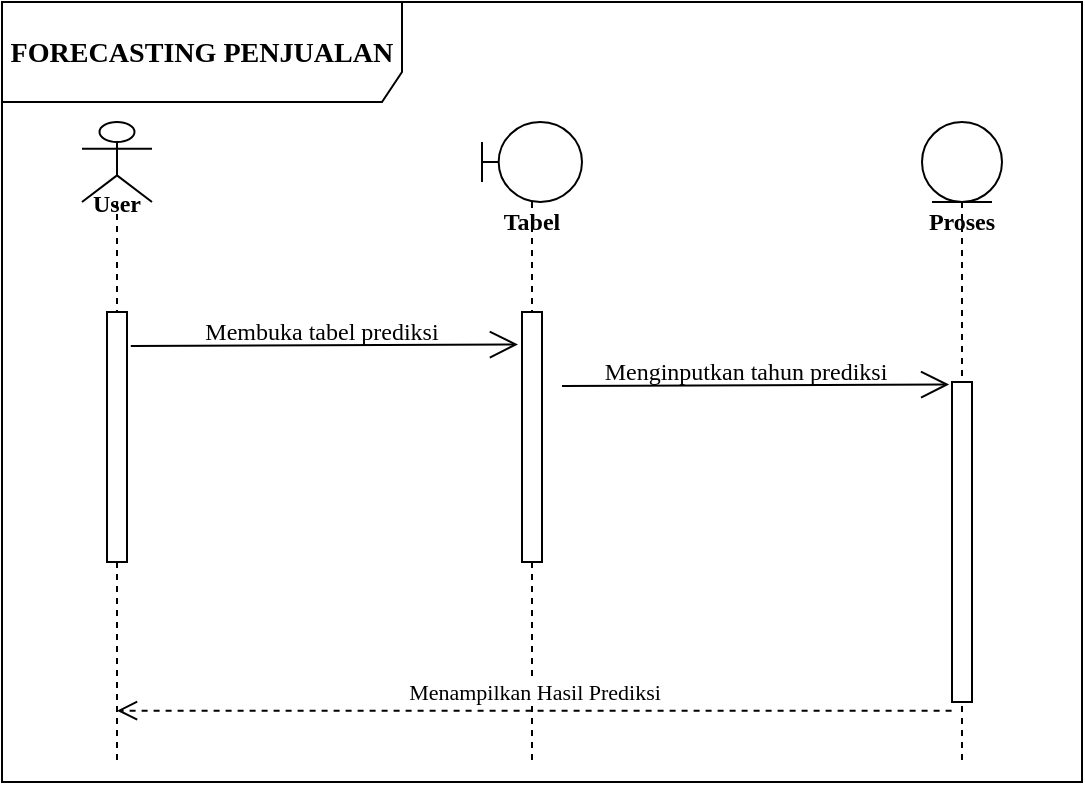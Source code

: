 <mxfile version="15.8.7" type="device"><diagram id="EL2EQxIEMldFm2dB1kpP" name="Page-1"><mxGraphModel dx="716" dy="442" grid="1" gridSize="10" guides="1" tooltips="1" connect="1" arrows="1" fold="1" page="1" pageScale="1" pageWidth="850" pageHeight="1100" math="0" shadow="0"><root><mxCell id="0"/><mxCell id="1" parent="0"/><mxCell id="MgM-F46ng_jEuJccowRB-1" value="&lt;h3&gt;&lt;b&gt;&lt;font face=&quot;Times New Roman&quot;&gt;FORECASTING PENJUALAN&lt;/font&gt;&lt;/b&gt;&lt;/h3&gt;" style="shape=umlFrame;whiteSpace=wrap;html=1;width=200;height=50;" parent="1" vertex="1"><mxGeometry x="80" y="40" width="540" height="390" as="geometry"/></mxCell><mxCell id="MgM-F46ng_jEuJccowRB-6" value="" style="shape=umlLifeline;participant=umlActor;perimeter=lifelinePerimeter;whiteSpace=wrap;html=1;container=1;collapsible=0;recursiveResize=0;verticalAlign=top;spacingTop=36;outlineConnect=0;fontFamily=Times New Roman;" parent="1" vertex="1"><mxGeometry x="120" y="100" width="35" height="320" as="geometry"/></mxCell><mxCell id="MgM-F46ng_jEuJccowRB-7" value="User" style="text;align=center;fontStyle=1;verticalAlign=middle;spacingLeft=3;spacingRight=3;strokeColor=none;rotatable=0;points=[[0,0.5],[1,0.5]];portConstraint=eastwest;fontFamily=Times New Roman;" parent="MgM-F46ng_jEuJccowRB-6" vertex="1"><mxGeometry x="-7.5" y="30" width="50" height="20" as="geometry"/></mxCell><mxCell id="MgM-F46ng_jEuJccowRB-10" value="" style="html=1;points=[];perimeter=orthogonalPerimeter;fontFamily=Times New Roman;" parent="MgM-F46ng_jEuJccowRB-6" vertex="1"><mxGeometry x="12.5" y="95" width="10" height="125" as="geometry"/></mxCell><mxCell id="MgM-F46ng_jEuJccowRB-8" value="&lt;b&gt;Tabel&lt;/b&gt;" style="shape=umlLifeline;participant=umlBoundary;perimeter=lifelinePerimeter;whiteSpace=wrap;html=1;container=1;collapsible=0;recursiveResize=0;verticalAlign=top;spacingTop=36;outlineConnect=0;fontFamily=Times New Roman;" parent="1" vertex="1"><mxGeometry x="320" y="100" width="50" height="320" as="geometry"/></mxCell><mxCell id="MgM-F46ng_jEuJccowRB-12" value="" style="html=1;points=[];perimeter=orthogonalPerimeter;fontFamily=Times New Roman;" parent="MgM-F46ng_jEuJccowRB-8" vertex="1"><mxGeometry x="20" y="95" width="10" height="125" as="geometry"/></mxCell><mxCell id="MgM-F46ng_jEuJccowRB-9" value="&lt;b&gt;Proses&lt;/b&gt;" style="shape=umlLifeline;participant=umlEntity;perimeter=lifelinePerimeter;whiteSpace=wrap;html=1;container=1;collapsible=0;recursiveResize=0;verticalAlign=top;spacingTop=36;outlineConnect=0;fontFamily=Times New Roman;size=40;" parent="1" vertex="1"><mxGeometry x="540" y="100" width="40" height="320" as="geometry"/></mxCell><mxCell id="MgM-F46ng_jEuJccowRB-13" value="" style="html=1;points=[];perimeter=orthogonalPerimeter;fontFamily=Times New Roman;" parent="MgM-F46ng_jEuJccowRB-9" vertex="1"><mxGeometry x="15" y="130" width="10" height="160" as="geometry"/></mxCell><mxCell id="MgM-F46ng_jEuJccowRB-20" value="" style="endArrow=open;endFill=1;endSize=12;html=1;rounded=0;fontFamily=Times New Roman;entryX=-0.2;entryY=0.13;entryDx=0;entryDy=0;entryPerimeter=0;exitX=1.19;exitY=0.136;exitDx=0;exitDy=0;exitPerimeter=0;" parent="1" source="MgM-F46ng_jEuJccowRB-10" target="MgM-F46ng_jEuJccowRB-12" edge="1"><mxGeometry width="160" relative="1" as="geometry"><mxPoint x="150" y="211" as="sourcePoint"/><mxPoint x="310" y="200" as="targetPoint"/></mxGeometry></mxCell><mxCell id="MgM-F46ng_jEuJccowRB-21" value="Membuka tabel prediksi" style="text;html=1;strokeColor=none;fillColor=none;align=center;verticalAlign=middle;whiteSpace=wrap;rounded=0;fontFamily=Times New Roman;" parent="1" vertex="1"><mxGeometry x="180" y="190" width="120" height="30" as="geometry"/></mxCell><mxCell id="MgM-F46ng_jEuJccowRB-22" value="Menginputkan tahun prediksi" style="text;html=1;strokeColor=none;fillColor=none;align=center;verticalAlign=middle;whiteSpace=wrap;rounded=0;fontFamily=Times New Roman;" parent="1" vertex="1"><mxGeometry x="380" y="210" width="144.4" height="30" as="geometry"/></mxCell><mxCell id="MgM-F46ng_jEuJccowRB-23" value="" style="endArrow=open;endFill=1;endSize=12;html=1;rounded=0;fontFamily=Times New Roman;entryX=-0.2;entryY=0.13;entryDx=0;entryDy=0;entryPerimeter=0;exitX=1.19;exitY=0.136;exitDx=0;exitDy=0;exitPerimeter=0;" parent="1" edge="1"><mxGeometry width="160" relative="1" as="geometry"><mxPoint x="360.0" y="232" as="sourcePoint"/><mxPoint x="553.6" y="231.25" as="targetPoint"/></mxGeometry></mxCell><mxCell id="MgM-F46ng_jEuJccowRB-24" value="Menampilkan Hasil Prediksi" style="html=1;verticalAlign=bottom;endArrow=open;dashed=1;endSize=8;rounded=0;fontFamily=Times New Roman;exitX=-0.02;exitY=1.027;exitDx=0;exitDy=0;exitPerimeter=0;" parent="1" source="MgM-F46ng_jEuJccowRB-13" target="MgM-F46ng_jEuJccowRB-6" edge="1"><mxGeometry relative="1" as="geometry"><mxPoint x="555" y="360" as="sourcePoint"/><mxPoint x="475" y="360" as="targetPoint"/></mxGeometry></mxCell></root></mxGraphModel></diagram></mxfile>